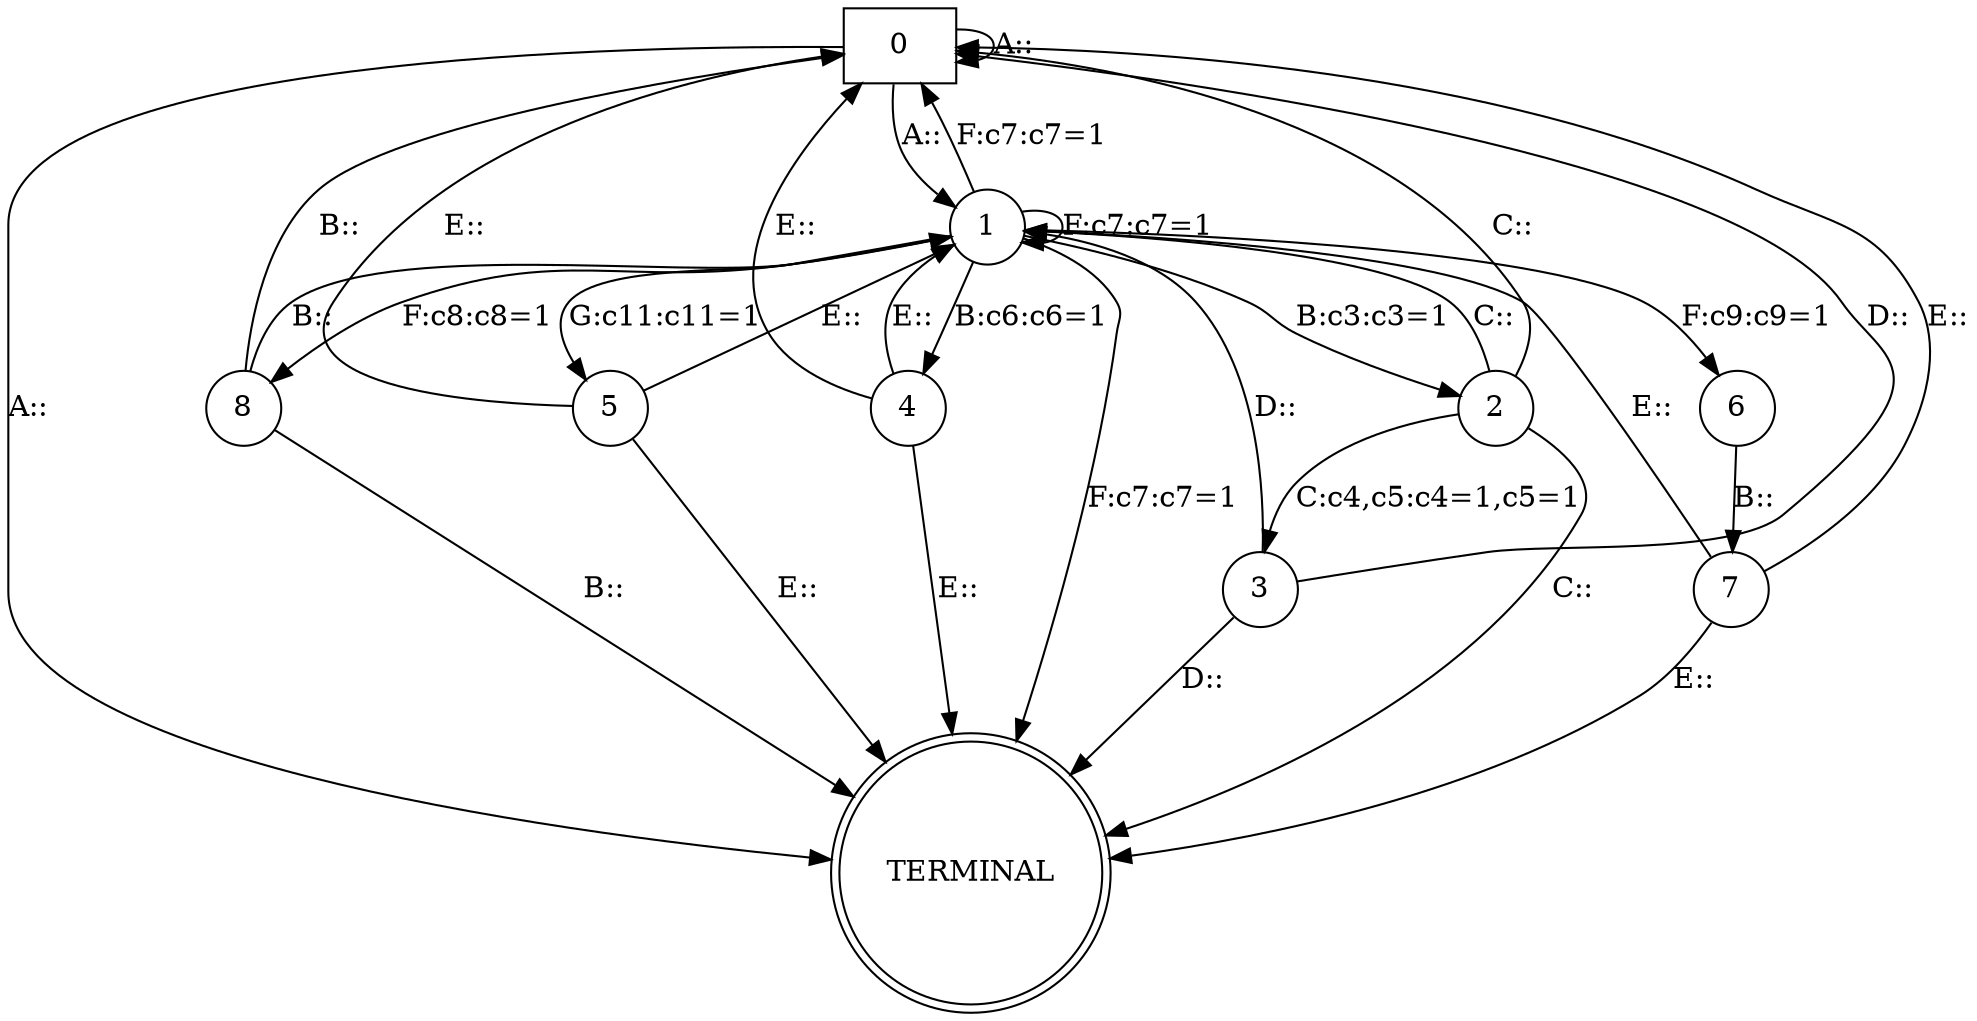 digraph  {
0 [label=0, attr="{}", shape=box];
1 [label=1, attr="{}", shape=circle];
2 [label=2, attr="{}", shape=circle];
3 [label=3, attr="{}", shape=circle];
4 [label=4, attr="{}", shape=circle];
5 [label=5, attr="{}", shape=circle];
6 [label=6, attr="{}", shape=circle];
7 [label=7, attr="{}", shape=circle];
8 [label=8, attr="{}", shape=circle];
TERMINAL [label=TERMINAL, attr="{}", shape=doublecircle];
0 -> 1  [label="A::", prob="0.5"];
0 -> 0  [label="A::", prob="0.05"];
0 -> TERMINAL  [label="A::", prob="0.45"];
1 -> 1  [label="F:c7:c7=1", prob="0.1"];
1 -> 0  [label="F:c7:c7=1", prob="0.01"];
1 -> TERMINAL  [label="F:c7:c7=1", prob="0.09"];
1 -> 5  [label="G:c11:c11=1", prob="0.1"];
1 -> 2  [label="B:c3:c3=1", prob="0.1"];
1 -> 4  [label="B:c6:c6=1", prob="0.1"];
1 -> 8  [label="F:c8:c8=1", prob="0.1"];
1 -> 6  [label="F:c9:c9=1", prob="0.1"];
2 -> 3  [label="C:c4,c5:c4=1,c5=1", prob="0.33"];
2 -> 1  [label="C::", prob="0.33"];
2 -> 0  [label="C::", prob="0.03"];
2 -> TERMINAL  [label="C::", prob="0.3"];
3 -> 1  [label="D::", prob="0.5"];
3 -> 0  [label="D::", prob="0.05"];
3 -> TERMINAL  [label="D::", prob="0.45"];
4 -> 1  [label="E::", prob="0.5"];
4 -> 0  [label="E::", prob="0.05"];
4 -> TERMINAL  [label="E::", prob="0.45"];
5 -> 1  [label="E::", prob="0.5"];
5 -> 0  [label="E::", prob="0.05"];
5 -> TERMINAL  [label="E::", prob="0.45"];
6 -> 7  [label="B::", prob=1];
7 -> 1  [label="E::", prob="0.5"];
7 -> 0  [label="E::", prob="0.05"];
7 -> TERMINAL  [label="E::", prob="0.45"];
8 -> 1  [label="B::", prob="0.5"];
8 -> 0  [label="B::", prob="0.05"];
8 -> TERMINAL  [label="B::", prob="0.45"];
}
